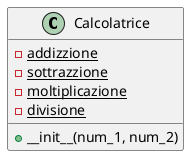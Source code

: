 @startuml

class Calcolatrice {
-{static} addizzione
-{static} sottrazzione 
-{static} moltiplicazione
-{static} divisione
+__init__(num_1, num_2)
}
@enduml